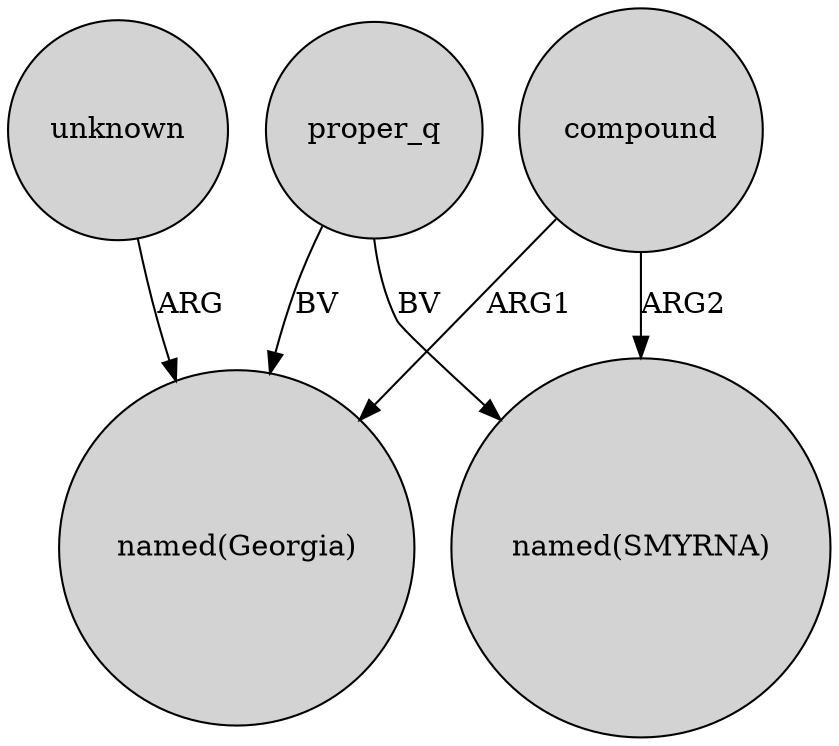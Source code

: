 digraph {
	node [shape=circle style=filled]
	compound -> "named(SMYRNA)" [label=ARG2]
	proper_q -> "named(Georgia)" [label=BV]
	unknown -> "named(Georgia)" [label=ARG]
	proper_q -> "named(SMYRNA)" [label=BV]
	compound -> "named(Georgia)" [label=ARG1]
}
